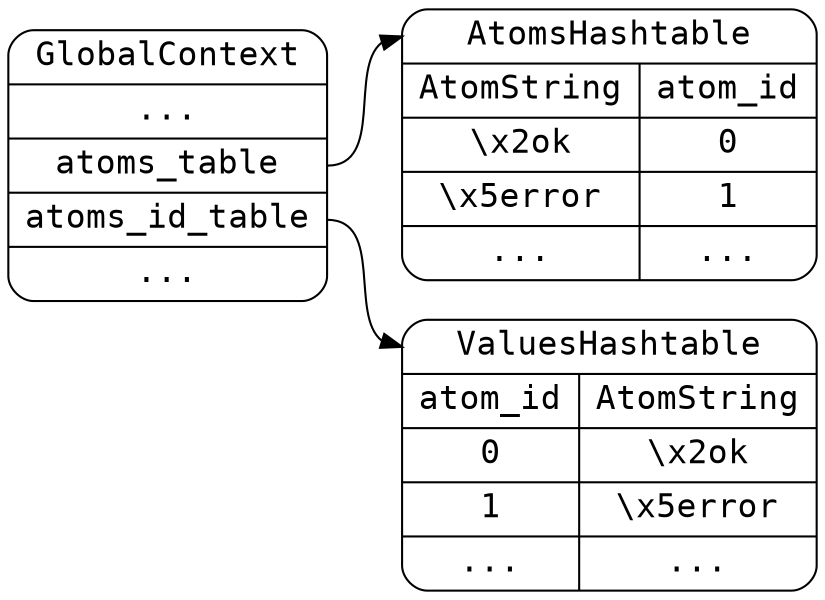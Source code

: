 //
// Copyright 2019-2020 Fred Dushin <fred@dushin.net>
//
// SPDX-License-Identifier: Apache-2.0 OR LGPL-2.1-or-later
//
digraph g {

    graph [
        rankdir = "LR"
    ];

    node [
        fontname = "courier"
        fontsize = "16"
        shape = "ellipse"
    ];

    edge [];

    "GlobalContext" [
        label = "<f0> GlobalContext | ... | <at>atoms_table | <ait>atoms_id_table | ..."
        shape = "Mrecord"
    ];

    "AtomsTable" [
        label = "<f0> AtomsHashtable | {{AtomString | \\x2ok | \\x5error| ...}|{atom_id | 0 | 1 | ...}}"
        shape = "Mrecord"
    ];

    "AtomsIDTable" [
        label = "<f0> ValuesHashtable | { {atom_id | 0 | 1 | ...} | {AtomString | \\x2ok | \\x5error| ...}}"
        shape = "Mrecord"
    ];

    "GlobalContext":at -> "AtomsTable":f0;
    "GlobalContext":ait -> "AtomsIDTable":f0;
}
